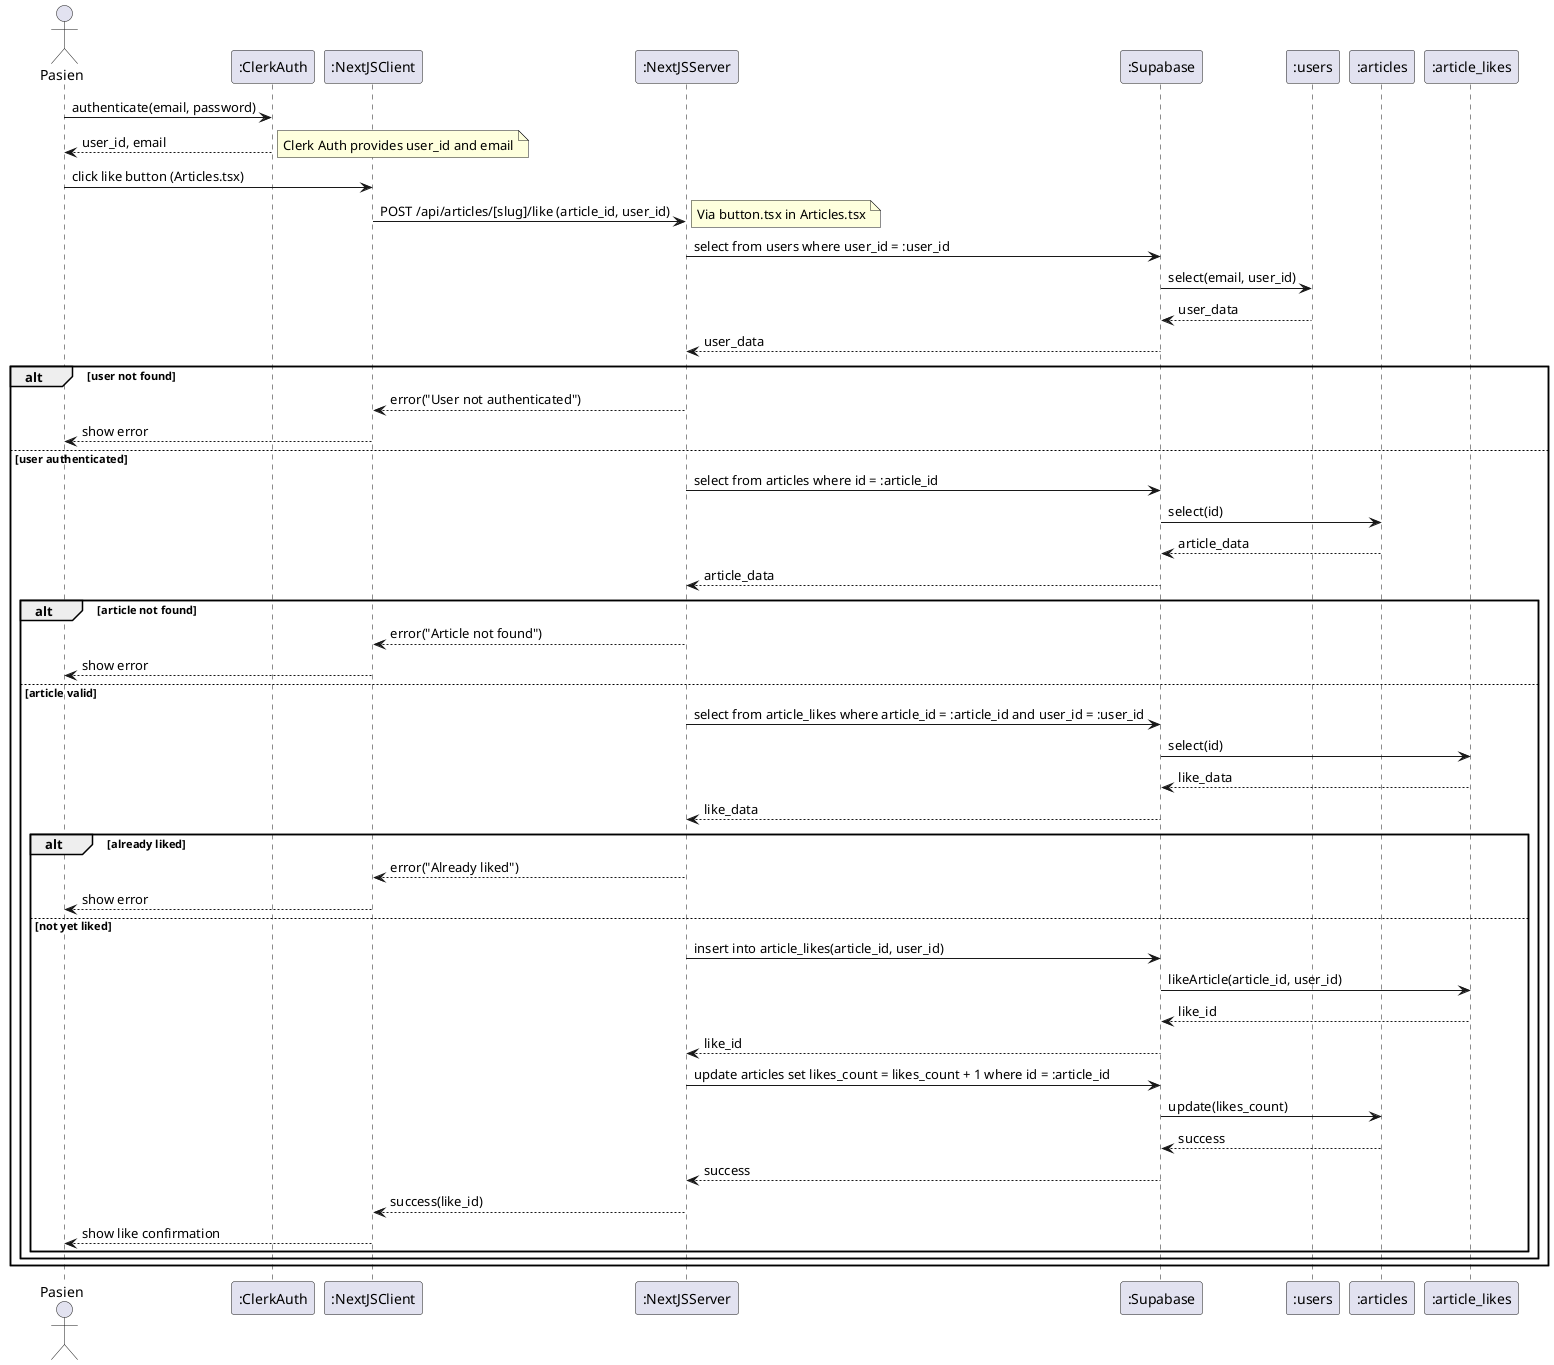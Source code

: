 @startuml
actor Pasien
participant ":ClerkAuth" as ClerkAuth
participant ":NextJSClient" as Client
participant ":NextJSServer" as Server
participant ":Supabase" as Supabase
participant ":users" as Users
participant ":articles" as Articles
participant ":article_likes" as ArticleLikes

' Pasien login
Pasien -> ClerkAuth: authenticate(email, password)
ClerkAuth --> Pasien: user_id, email
note right: Clerk Auth provides user_id and email

' Pasien memberikan like
Pasien -> Client: click like button (Articles.tsx)
Client -> Server: POST /api/articles/[slug]/like (article_id, user_id)
note right: Via button.tsx in Articles.tsx

' Server memvalidasi pengguna
Server -> Supabase: select from users where user_id = :user_id
Supabase -> Users: select(email, user_id)
Users --> Supabase: user_data
Supabase --> Server: user_data
alt user not found
  Server --> Client: error("User not authenticated")
  Client --> Pasien: show error
else user authenticated
  note right: Policy: manage_likes

  ' Server memvalidasi artikel
  Server -> Supabase: select from articles where id = :article_id
  Supabase -> Articles: select(id)
  Articles --> Supabase: article_data
  Supabase --> Server: article_data
  alt article not found
    Server --> Client: error("Article not found")
    Client --> Pasien: show error
  else article valid
    ' Server memeriksa apakah sudah like
    Server -> Supabase: select from article_likes where article_id = :article_id and user_id = :user_id
    Supabase -> ArticleLikes: select(id)
    ArticleLikes --> Supabase: like_data
    Supabase --> Server: like_data
    alt already liked
      Server --> Client: error("Already liked")
      Client --> Pasien: show error
    else not yet liked
      ' Server menyimpan like
      Server -> Supabase: insert into article_likes(article_id, user_id)
      Supabase -> ArticleLikes: likeArticle(article_id, user_id)
      ArticleLikes --> Supabase: like_id
      Supabase --> Server: like_id
      Server -> Supabase: update articles set likes_count = likes_count + 1 where id = :article_id
      Supabase -> Articles: update(likes_count)
      Articles --> Supabase: success
      Supabase --> Server: success
      Server --> Client: success(like_id)
      Client --> Pasien: show like confirmation
    end
  end
end

@enduml